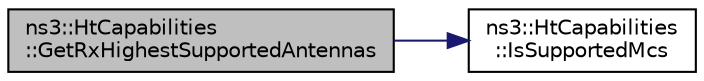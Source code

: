 digraph "ns3::HtCapabilities::GetRxHighestSupportedAntennas"
{
 // LATEX_PDF_SIZE
  edge [fontname="Helvetica",fontsize="10",labelfontname="Helvetica",labelfontsize="10"];
  node [fontname="Helvetica",fontsize="10",shape=record];
  rankdir="LR";
  Node1 [label="ns3::HtCapabilities\l::GetRxHighestSupportedAntennas",height=0.2,width=0.4,color="black", fillcolor="grey75", style="filled", fontcolor="black",tooltip="Return the receive highest supported antennas."];
  Node1 -> Node2 [color="midnightblue",fontsize="10",style="solid",fontname="Helvetica"];
  Node2 [label="ns3::HtCapabilities\l::IsSupportedMcs",height=0.2,width=0.4,color="black", fillcolor="white", style="filled",URL="$classns3_1_1_ht_capabilities.html#aaefa434ec994cacdc4b01250cb5654b8",tooltip="Return the is MCS supported flag."];
}
